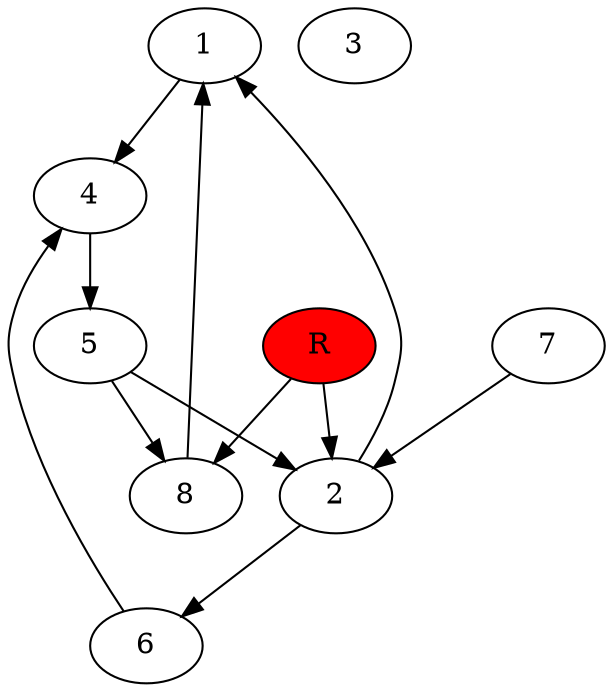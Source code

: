 digraph prb33733 {
	1
	2
	3
	4
	5
	6
	7
	8
	R [fillcolor="#ff0000" style=filled]
	1 -> 4
	2 -> 1
	2 -> 6
	4 -> 5
	5 -> 2
	5 -> 8
	6 -> 4
	7 -> 2
	8 -> 1
	R -> 2
	R -> 8
}
